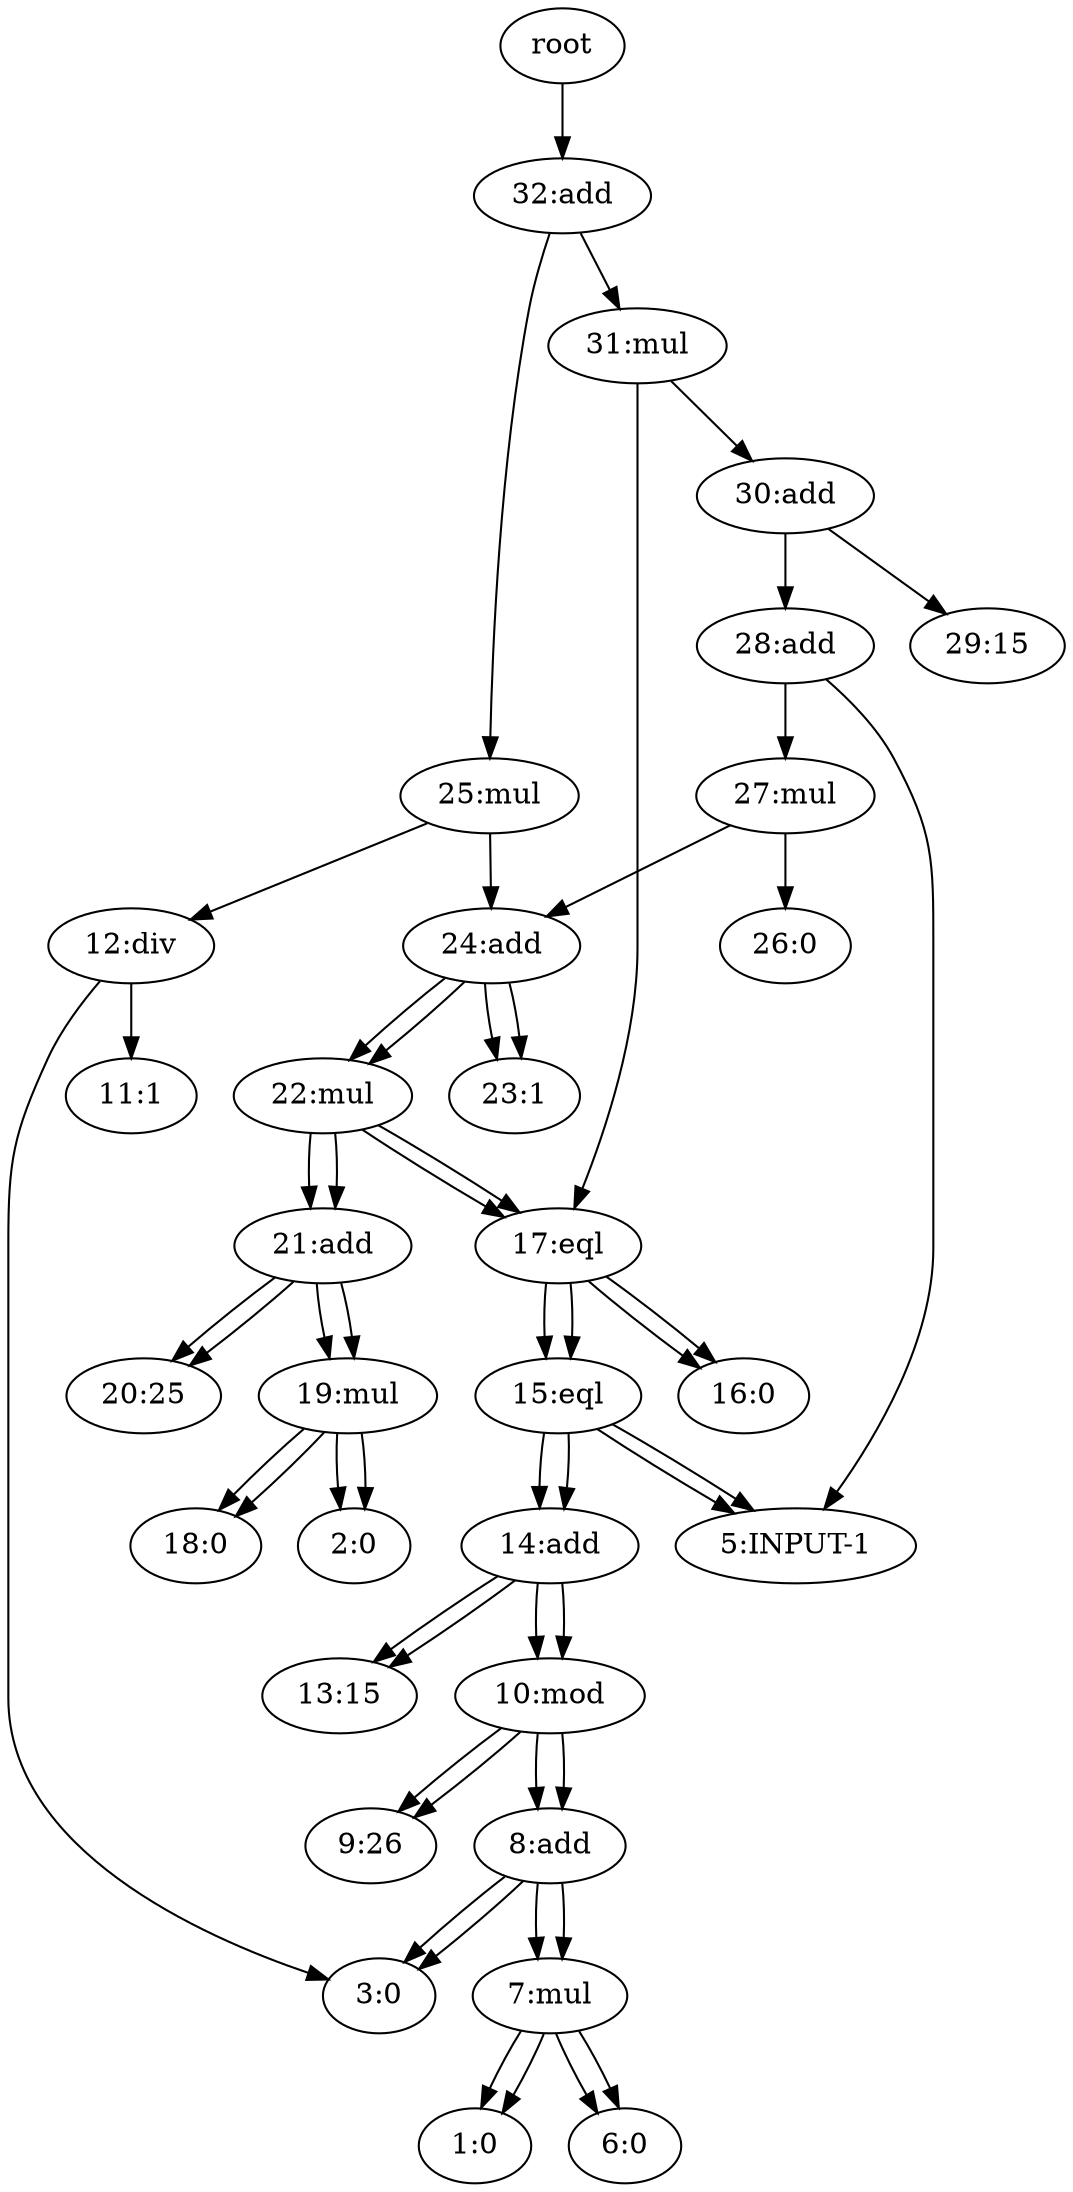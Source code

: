 digraph G {
root -> "32:add"
"32:add" -> "25:mul"
"25:mul" -> "12:div"
"12:div" -> "3:0"
"12:div" -> "11:1"
"25:mul" -> "24:add"
"24:add" -> "22:mul"
"22:mul" -> "21:add"
"21:add" -> "19:mul"
"19:mul" -> "2:0"
"19:mul" -> "18:0"
"21:add" -> "20:25"
"22:mul" -> "17:eql"
"17:eql" -> "15:eql"
"15:eql" -> "14:add"
"14:add" -> "10:mod"
"10:mod" -> "8:add"
"8:add" -> "7:mul"
"7:mul" -> "1:0"
"7:mul" -> "6:0"
"8:add" -> "3:0"
"10:mod" -> "9:26"
"14:add" -> "13:15"
"15:eql" -> "5:INPUT-1"
"17:eql" -> "16:0"
"24:add" -> "23:1"
"32:add" -> "31:mul"
"31:mul" -> "30:add"
"30:add" -> "28:add"
"28:add" -> "27:mul"
"27:mul" -> "24:add"
"24:add" -> "22:mul"
"22:mul" -> "21:add"
"21:add" -> "19:mul"
"19:mul" -> "2:0"
"19:mul" -> "18:0"
"21:add" -> "20:25"
"22:mul" -> "17:eql"
"17:eql" -> "15:eql"
"15:eql" -> "14:add"
"14:add" -> "10:mod"
"10:mod" -> "8:add"
"8:add" -> "7:mul"
"7:mul" -> "1:0"
"7:mul" -> "6:0"
"8:add" -> "3:0"
"10:mod" -> "9:26"
"14:add" -> "13:15"
"15:eql" -> "5:INPUT-1"
"17:eql" -> "16:0"
"24:add" -> "23:1"
"27:mul" -> "26:0"
"28:add" -> "5:INPUT-1"
"30:add" -> "29:15"
"31:mul" -> "17:eql"
}
